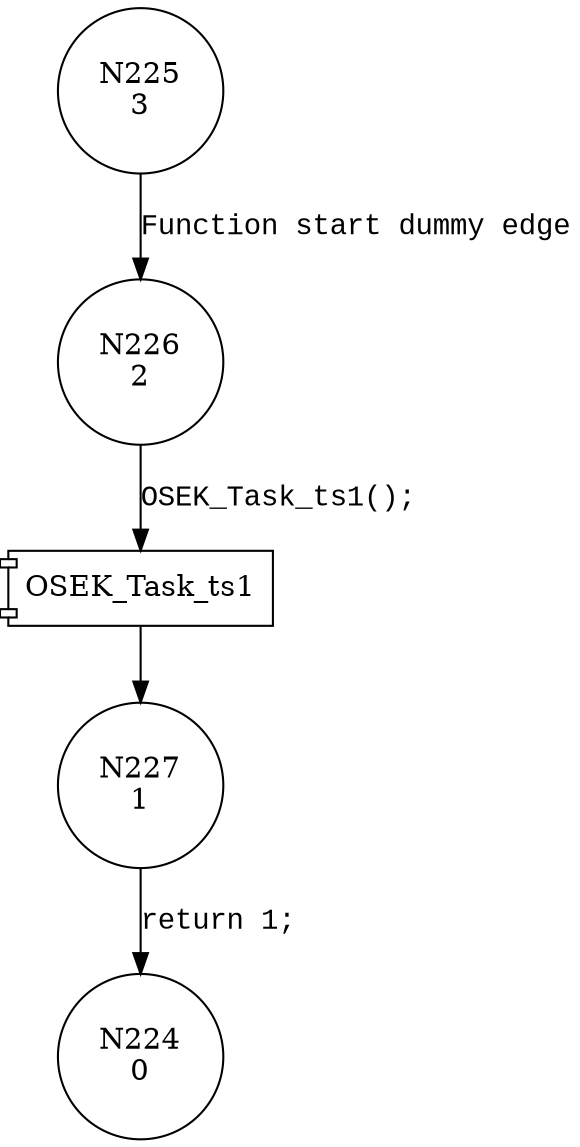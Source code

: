 digraph __startrek_entry_pt_OSEK_Task_ts1 {
225 [shape="circle" label="N225\n3"]
226 [shape="circle" label="N226\n2"]
227 [shape="circle" label="N227\n1"]
224 [shape="circle" label="N224\n0"]
225 -> 226 [label="Function start dummy edge" fontname="Courier New"]
100069 [shape="component" label="OSEK_Task_ts1"]
226 -> 100069 [label="OSEK_Task_ts1();" fontname="Courier New"]
100069 -> 227 [label="" fontname="Courier New"]
227 -> 224 [label="return 1;" fontname="Courier New"]
}